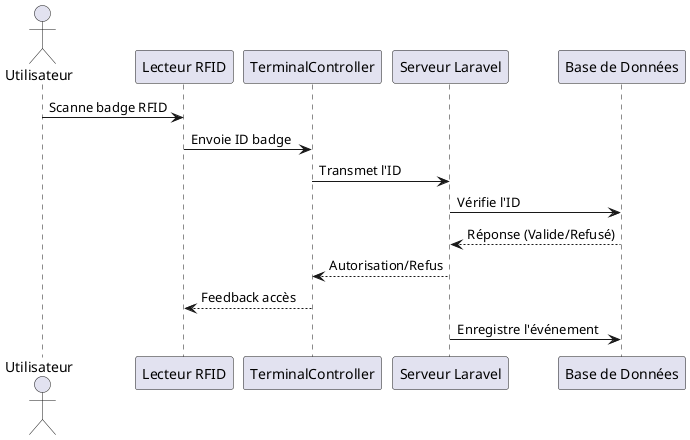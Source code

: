 @startuml diagrammeDeSéquence
actor Utilisateur
participant "Lecteur RFID" as Lecteur
participant "TerminalController" as Controller
participant "Serveur Laravel" as Serveur
participant "Base de Données" as BD

Utilisateur -> Lecteur : Scanne badge RFID
Lecteur -> Controller : Envoie ID badge
Controller -> Serveur : Transmet l'ID
Serveur -> BD : Vérifie l'ID
BD --> Serveur : Réponse (Valide/Refusé)
Serveur --> Controller : Autorisation/Refus
Controller --> Lecteur : Feedback accès
Serveur -> BD : Enregistre l'événement
@enduml
